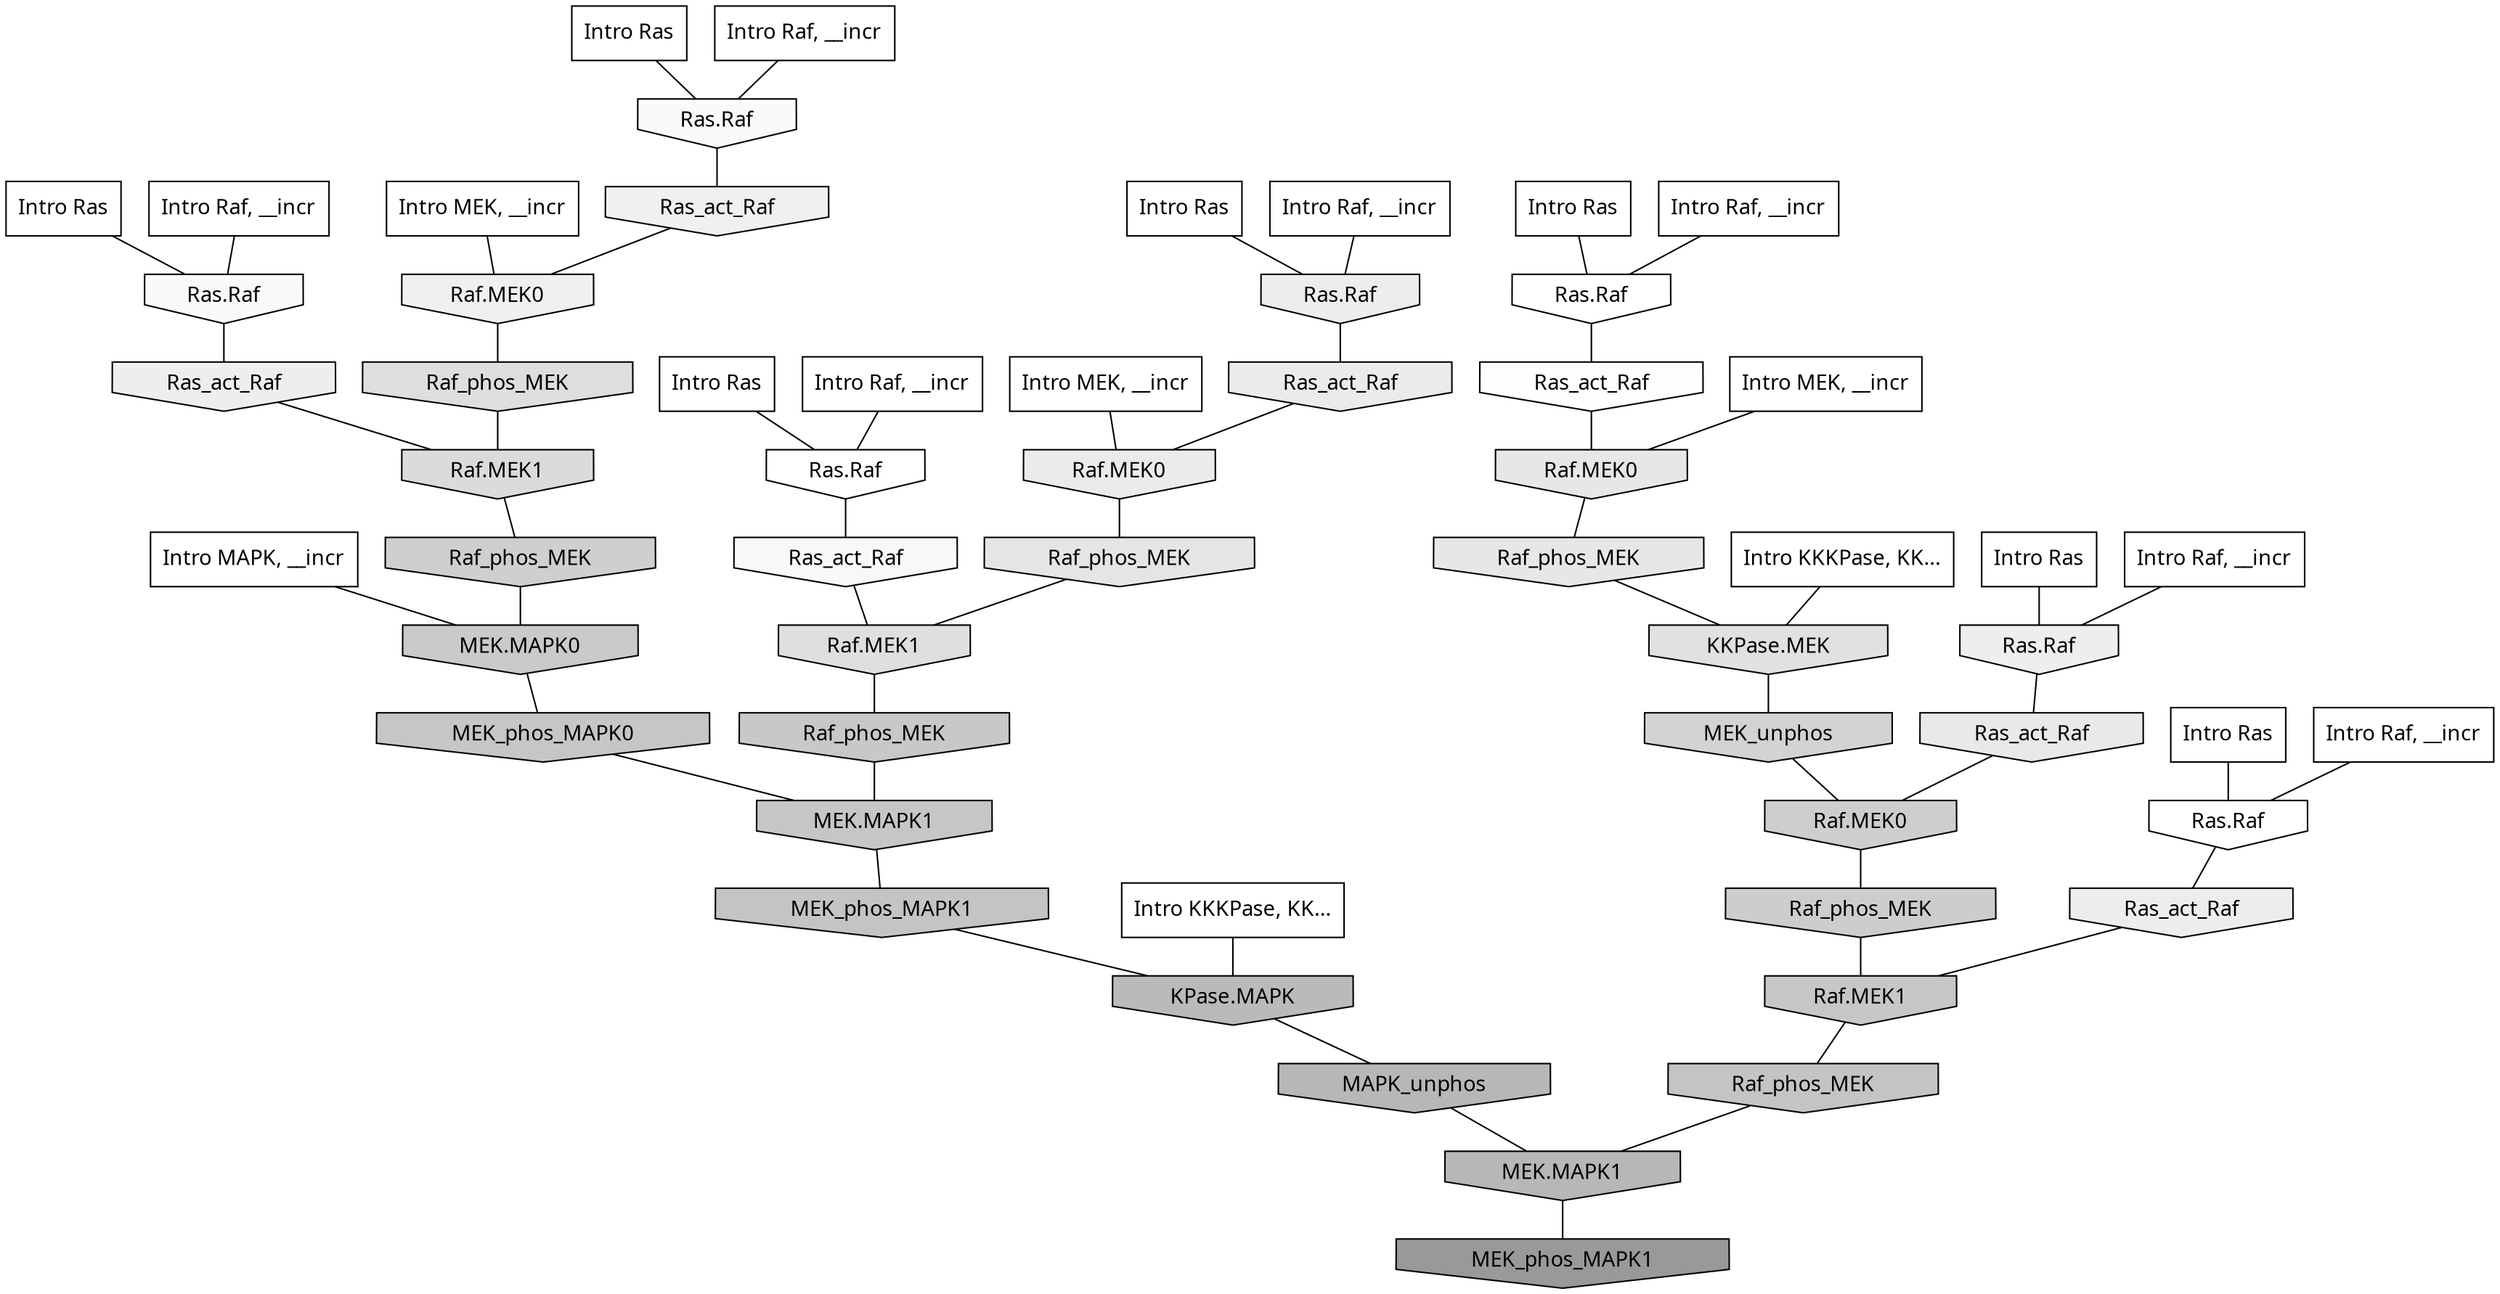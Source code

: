 digraph G{
  rankdir="TB";
  ranksep=0.30;
  node [fontname="CMU Serif"];
  edge [fontname="CMU Serif"];
  
  8 [label="Intro Ras", shape=rectangle, style=filled, fillcolor="0.000 0.000 1.000"]
  
  12 [label="Intro Ras", shape=rectangle, style=filled, fillcolor="0.000 0.000 1.000"]
  
  17 [label="Intro Ras", shape=rectangle, style=filled, fillcolor="0.000 0.000 1.000"]
  
  21 [label="Intro Ras", shape=rectangle, style=filled, fillcolor="0.000 0.000 1.000"]
  
  73 [label="Intro Ras", shape=rectangle, style=filled, fillcolor="0.000 0.000 1.000"]
  
  77 [label="Intro Ras", shape=rectangle, style=filled, fillcolor="0.000 0.000 1.000"]
  
  98 [label="Intro Ras", shape=rectangle, style=filled, fillcolor="0.000 0.000 1.000"]
  
  216 [label="Intro Raf, __incr", shape=rectangle, style=filled, fillcolor="0.000 0.000 1.000"]
  
  267 [label="Intro Raf, __incr", shape=rectangle, style=filled, fillcolor="0.000 0.000 1.000"]
  
  297 [label="Intro Raf, __incr", shape=rectangle, style=filled, fillcolor="0.000 0.000 1.000"]
  
  392 [label="Intro Raf, __incr", shape=rectangle, style=filled, fillcolor="0.000 0.000 1.000"]
  
  408 [label="Intro Raf, __incr", shape=rectangle, style=filled, fillcolor="0.000 0.000 1.000"]
  
  651 [label="Intro Raf, __incr", shape=rectangle, style=filled, fillcolor="0.000 0.000 1.000"]
  
  988 [label="Intro Raf, __incr", shape=rectangle, style=filled, fillcolor="0.000 0.000 1.000"]
  
  1169 [label="Intro MEK, __incr", shape=rectangle, style=filled, fillcolor="0.000 0.000 1.000"]
  
  1299 [label="Intro MEK, __incr", shape=rectangle, style=filled, fillcolor="0.000 0.000 1.000"]
  
  1951 [label="Intro MEK, __incr", shape=rectangle, style=filled, fillcolor="0.000 0.000 1.000"]
  
  3001 [label="Intro MAPK, __incr", shape=rectangle, style=filled, fillcolor="0.000 0.000 1.000"]
  
  3117 [label="Intro KKKPase, KK...", shape=rectangle, style=filled, fillcolor="0.000 0.000 1.000"]
  
  3179 [label="Intro KKKPase, KK...", shape=rectangle, style=filled, fillcolor="0.000 0.000 1.000"]
  
  3216 [label="Ras.Raf", shape=invhouse, style=filled, fillcolor="0.000 0.000 1.000"]
  
  3264 [label="Ras.Raf", shape=invhouse, style=filled, fillcolor="0.000 0.000 1.000"]
  
  3273 [label="Ras.Raf", shape=invhouse, style=filled, fillcolor="0.000 0.000 1.000"]
  
  3380 [label="Ras_act_Raf", shape=invhouse, style=filled, fillcolor="0.000 0.000 0.994"]
  
  3550 [label="Ras.Raf", shape=invhouse, style=filled, fillcolor="0.000 0.000 0.980"]
  
  3656 [label="Ras.Raf", shape=invhouse, style=filled, fillcolor="0.000 0.000 0.973"]
  
  3746 [label="Ras_act_Raf", shape=invhouse, style=filled, fillcolor="0.000 0.000 0.969"]
  
  4539 [label="Ras_act_Raf", shape=invhouse, style=filled, fillcolor="0.000 0.000 0.939"]
  
  4541 [label="Raf.MEK0", shape=invhouse, style=filled, fillcolor="0.000 0.000 0.939"]
  
  4745 [label="Ras_act_Raf", shape=invhouse, style=filled, fillcolor="0.000 0.000 0.932"]
  
  4812 [label="Ras.Raf", shape=invhouse, style=filled, fillcolor="0.000 0.000 0.930"]
  
  4883 [label="Ras.Raf", shape=invhouse, style=filled, fillcolor="0.000 0.000 0.927"]
  
  4925 [label="Ras_act_Raf", shape=invhouse, style=filled, fillcolor="0.000 0.000 0.926"]
  
  5152 [label="Ras_act_Raf", shape=invhouse, style=filled, fillcolor="0.000 0.000 0.918"]
  
  5155 [label="Raf.MEK0", shape=invhouse, style=filled, fillcolor="0.000 0.000 0.918"]
  
  5395 [label="Ras_act_Raf", shape=invhouse, style=filled, fillcolor="0.000 0.000 0.911"]
  
  5537 [label="Raf.MEK0", shape=invhouse, style=filled, fillcolor="0.000 0.000 0.906"]
  
  5547 [label="Raf_phos_MEK", shape=invhouse, style=filled, fillcolor="0.000 0.000 0.905"]
  
  5883 [label="Raf_phos_MEK", shape=invhouse, style=filled, fillcolor="0.000 0.000 0.896"]
  
  6501 [label="KKPase.MEK", shape=invhouse, style=filled, fillcolor="0.000 0.000 0.880"]
  
  6795 [label="Raf.MEK1", shape=invhouse, style=filled, fillcolor="0.000 0.000 0.873"]
  
  7043 [label="Raf_phos_MEK", shape=invhouse, style=filled, fillcolor="0.000 0.000 0.868"]
  
  7646 [label="Raf.MEK1", shape=invhouse, style=filled, fillcolor="0.000 0.000 0.859"]
  
  9852 [label="MEK_unphos", shape=invhouse, style=filled, fillcolor="0.000 0.000 0.825"]
  
  11299 [label="Raf_phos_MEK", shape=invhouse, style=filled, fillcolor="0.000 0.000 0.809"]
  
  11577 [label="Raf.MEK0", shape=invhouse, style=filled, fillcolor="0.000 0.000 0.806"]
  
  11998 [label="Raf_phos_MEK", shape=invhouse, style=filled, fillcolor="0.000 0.000 0.802"]
  
  13051 [label="MEK.MAPK0", shape=invhouse, style=filled, fillcolor="0.000 0.000 0.792"]
  
  14397 [label="Raf_phos_MEK", shape=invhouse, style=filled, fillcolor="0.000 0.000 0.782"]
  
  14579 [label="Raf.MEK1", shape=invhouse, style=filled, fillcolor="0.000 0.000 0.780"]
  
  15140 [label="MEK_phos_MAPK0", shape=invhouse, style=filled, fillcolor="0.000 0.000 0.776"]
  
  15176 [label="MEK.MAPK1", shape=invhouse, style=filled, fillcolor="0.000 0.000 0.776"]
  
  15922 [label="Raf_phos_MEK", shape=invhouse, style=filled, fillcolor="0.000 0.000 0.768"]
  
  15962 [label="MEK_phos_MAPK1", shape=invhouse, style=filled, fillcolor="0.000 0.000 0.768"]
  
  18283 [label="KPase.MAPK", shape=invhouse, style=filled, fillcolor="0.000 0.000 0.728"]
  
  18797 [label="MAPK_unphos", shape=invhouse, style=filled, fillcolor="0.000 0.000 0.717"]
  
  18798 [label="MEK.MAPK1", shape=invhouse, style=filled, fillcolor="0.000 0.000 0.717"]
  
  22350 [label="MEK_phos_MAPK1", shape=invhouse, style=filled, fillcolor="0.000 0.000 0.600"]
  
  
  18798 -> 22350 [dir=none, color="0.000 0.000 0.000"] 
  18797 -> 18798 [dir=none, color="0.000 0.000 0.000"] 
  18283 -> 18797 [dir=none, color="0.000 0.000 0.000"] 
  15962 -> 18283 [dir=none, color="0.000 0.000 0.000"] 
  15922 -> 18798 [dir=none, color="0.000 0.000 0.000"] 
  15176 -> 15962 [dir=none, color="0.000 0.000 0.000"] 
  15140 -> 15176 [dir=none, color="0.000 0.000 0.000"] 
  14579 -> 15922 [dir=none, color="0.000 0.000 0.000"] 
  14397 -> 15176 [dir=none, color="0.000 0.000 0.000"] 
  13051 -> 15140 [dir=none, color="0.000 0.000 0.000"] 
  11998 -> 14579 [dir=none, color="0.000 0.000 0.000"] 
  11577 -> 11998 [dir=none, color="0.000 0.000 0.000"] 
  11299 -> 13051 [dir=none, color="0.000 0.000 0.000"] 
  9852 -> 11577 [dir=none, color="0.000 0.000 0.000"] 
  7646 -> 11299 [dir=none, color="0.000 0.000 0.000"] 
  7043 -> 7646 [dir=none, color="0.000 0.000 0.000"] 
  6795 -> 14397 [dir=none, color="0.000 0.000 0.000"] 
  6501 -> 9852 [dir=none, color="0.000 0.000 0.000"] 
  5883 -> 6795 [dir=none, color="0.000 0.000 0.000"] 
  5547 -> 6501 [dir=none, color="0.000 0.000 0.000"] 
  5537 -> 5547 [dir=none, color="0.000 0.000 0.000"] 
  5395 -> 11577 [dir=none, color="0.000 0.000 0.000"] 
  5155 -> 5883 [dir=none, color="0.000 0.000 0.000"] 
  5152 -> 5155 [dir=none, color="0.000 0.000 0.000"] 
  4925 -> 14579 [dir=none, color="0.000 0.000 0.000"] 
  4883 -> 5152 [dir=none, color="0.000 0.000 0.000"] 
  4812 -> 5395 [dir=none, color="0.000 0.000 0.000"] 
  4745 -> 7646 [dir=none, color="0.000 0.000 0.000"] 
  4541 -> 7043 [dir=none, color="0.000 0.000 0.000"] 
  4539 -> 4541 [dir=none, color="0.000 0.000 0.000"] 
  3746 -> 6795 [dir=none, color="0.000 0.000 0.000"] 
  3656 -> 4745 [dir=none, color="0.000 0.000 0.000"] 
  3550 -> 4539 [dir=none, color="0.000 0.000 0.000"] 
  3380 -> 5537 [dir=none, color="0.000 0.000 0.000"] 
  3273 -> 4925 [dir=none, color="0.000 0.000 0.000"] 
  3264 -> 3746 [dir=none, color="0.000 0.000 0.000"] 
  3216 -> 3380 [dir=none, color="0.000 0.000 0.000"] 
  3179 -> 6501 [dir=none, color="0.000 0.000 0.000"] 
  3117 -> 18283 [dir=none, color="0.000 0.000 0.000"] 
  3001 -> 13051 [dir=none, color="0.000 0.000 0.000"] 
  1951 -> 4541 [dir=none, color="0.000 0.000 0.000"] 
  1299 -> 5537 [dir=none, color="0.000 0.000 0.000"] 
  1169 -> 5155 [dir=none, color="0.000 0.000 0.000"] 
  988 -> 3216 [dir=none, color="0.000 0.000 0.000"] 
  651 -> 3264 [dir=none, color="0.000 0.000 0.000"] 
  408 -> 4812 [dir=none, color="0.000 0.000 0.000"] 
  392 -> 4883 [dir=none, color="0.000 0.000 0.000"] 
  297 -> 3550 [dir=none, color="0.000 0.000 0.000"] 
  267 -> 3656 [dir=none, color="0.000 0.000 0.000"] 
  216 -> 3273 [dir=none, color="0.000 0.000 0.000"] 
  98 -> 4883 [dir=none, color="0.000 0.000 0.000"] 
  77 -> 3273 [dir=none, color="0.000 0.000 0.000"] 
  73 -> 3656 [dir=none, color="0.000 0.000 0.000"] 
  21 -> 4812 [dir=none, color="0.000 0.000 0.000"] 
  17 -> 3264 [dir=none, color="0.000 0.000 0.000"] 
  12 -> 3550 [dir=none, color="0.000 0.000 0.000"] 
  8 -> 3216 [dir=none, color="0.000 0.000 0.000"] 
  
  }
